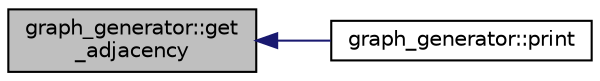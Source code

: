 digraph "graph_generator::get_adjacency"
{
  edge [fontname="Helvetica",fontsize="10",labelfontname="Helvetica",labelfontsize="10"];
  node [fontname="Helvetica",fontsize="10",shape=record];
  rankdir="LR";
  Node104 [label="graph_generator::get\l_adjacency",height=0.2,width=0.4,color="black", fillcolor="grey75", style="filled", fontcolor="black"];
  Node104 -> Node105 [dir="back",color="midnightblue",fontsize="10",style="solid",fontname="Helvetica"];
  Node105 [label="graph_generator::print",height=0.2,width=0.4,color="black", fillcolor="white", style="filled",URL="$d9/d91/classgraph__generator.html#a66be7852bf6f9099685fcd423fbd1a8a"];
}
